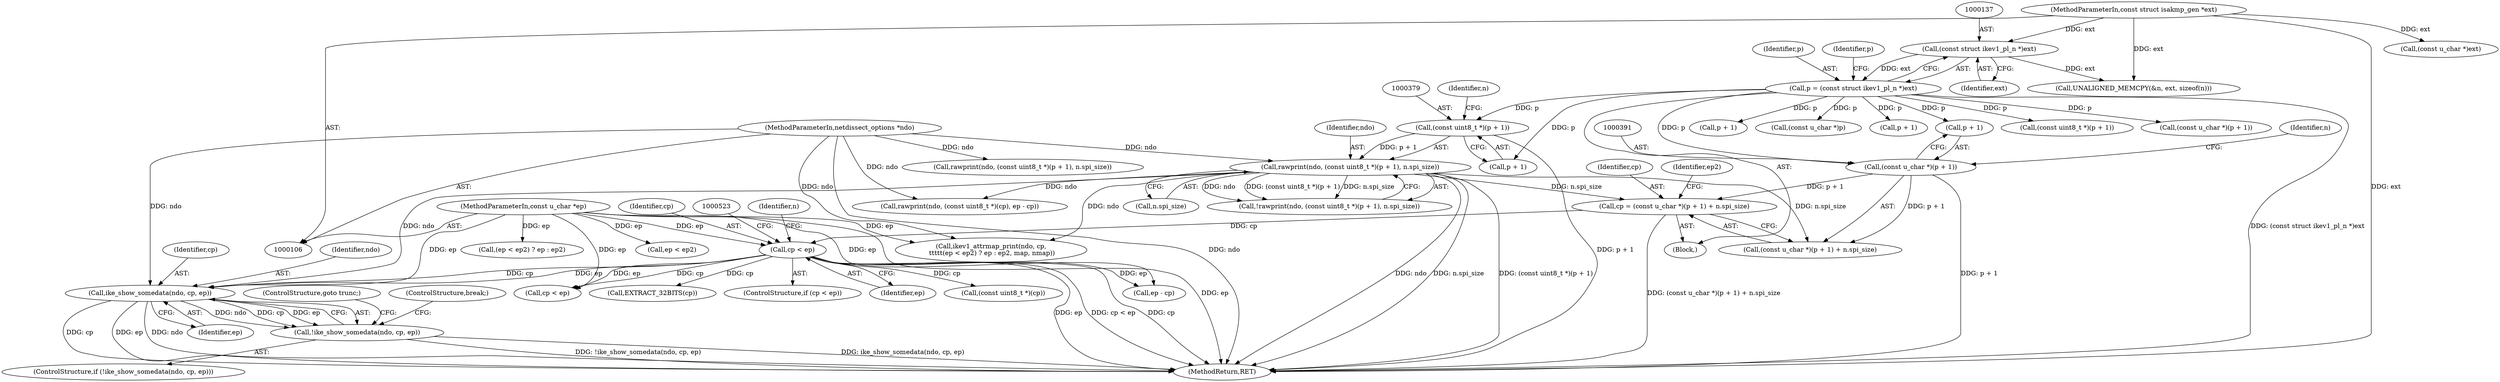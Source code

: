 digraph "0_tcpdump_c2ef693866beae071a24b45c49f9674af1df4028@pointer" {
"1000514" [label="(Call,ike_show_somedata(ndo, cp, ep))"];
"1000376" [label="(Call,rawprint(ndo, (const uint8_t *)(p + 1), n.spi_size))"];
"1000107" [label="(MethodParameterIn,netdissect_options *ndo)"];
"1000378" [label="(Call,(const uint8_t *)(p + 1))"];
"1000134" [label="(Call,p = (const struct ikev1_pl_n *)ext)"];
"1000136" [label="(Call,(const struct ikev1_pl_n *)ext)"];
"1000109" [label="(MethodParameterIn,const struct isakmp_gen *ext)"];
"1000406" [label="(Call,cp < ep)"];
"1000387" [label="(Call,cp = (const u_char *)(p + 1) + n.spi_size)"];
"1000390" [label="(Call,(const u_char *)(p + 1))"];
"1000111" [label="(MethodParameterIn,const u_char *ep)"];
"1000513" [label="(Call,!ike_show_somedata(ndo, cp, ep))"];
"1000383" [label="(Call,n.spi_size)"];
"1000519" [label="(ControlStructure,break;)"];
"1000138" [label="(Identifier,ext)"];
"1000513" [label="(Call,!ike_show_somedata(ndo, cp, ep))"];
"1000413" [label="(Identifier,n)"];
"1000451" [label="(Call,ep < ep2)"];
"1000502" [label="(Call,ep - cp)"];
"1000517" [label="(Identifier,ep)"];
"1000107" [label="(MethodParameterIn,netdissect_options *ndo)"];
"1000438" [label="(Call,cp < ep)"];
"1000450" [label="(Call,(ep < ep2) ? ep : ep2)"];
"1000522" [label="(Call,(const u_char *)ext)"];
"1000516" [label="(Identifier,cp)"];
"1000255" [label="(Call,p + 1)"];
"1000536" [label="(MethodReturn,RET)"];
"1000399" [label="(Identifier,ep2)"];
"1000380" [label="(Call,p + 1)"];
"1000512" [label="(ControlStructure,if (!ike_show_somedata(ndo, cp, ep)))"];
"1000251" [label="(Call,rawprint(ndo, (const uint8_t *)(p + 1), n.spi_size))"];
"1000401" [label="(Call,(const u_char *)p)"];
"1000266" [label="(Call,p + 1)"];
"1000375" [label="(Call,!rawprint(ndo, (const uint8_t *)(p + 1), n.spi_size))"];
"1000515" [label="(Identifier,ndo)"];
"1000116" [label="(Block,)"];
"1000474" [label="(Call,EXTRACT_32BITS(cp))"];
"1000378" [label="(Call,(const uint8_t *)(p + 1))"];
"1000135" [label="(Identifier,p)"];
"1000407" [label="(Identifier,cp)"];
"1000376" [label="(Call,rawprint(ndo, (const uint8_t *)(p + 1), n.spi_size))"];
"1000111" [label="(MethodParameterIn,const u_char *ep)"];
"1000388" [label="(Identifier,cp)"];
"1000390" [label="(Call,(const u_char *)(p + 1))"];
"1000136" [label="(Call,(const struct ikev1_pl_n *)ext)"];
"1000253" [label="(Call,(const uint8_t *)(p + 1))"];
"1000518" [label="(ControlStructure,goto trunc;)"];
"1000497" [label="(Call,rawprint(ndo, (const uint8_t *)(cp), ep - cp))"];
"1000264" [label="(Call,(const u_char *)(p + 1))"];
"1000514" [label="(Call,ike_show_somedata(ndo, cp, ep))"];
"1000384" [label="(Identifier,n)"];
"1000142" [label="(Call,UNALIGNED_MEMCPY(&n, ext, sizeof(n)))"];
"1000406" [label="(Call,cp < ep)"];
"1000377" [label="(Identifier,ndo)"];
"1000392" [label="(Call,p + 1)"];
"1000109" [label="(MethodParameterIn,const struct isakmp_gen *ext)"];
"1000405" [label="(ControlStructure,if (cp < ep))"];
"1000408" [label="(Identifier,ep)"];
"1000141" [label="(Identifier,p)"];
"1000387" [label="(Call,cp = (const u_char *)(p + 1) + n.spi_size)"];
"1000447" [label="(Call,ikev1_attrmap_print(ndo, cp,\n \t\t\t\t\t(ep < ep2) ? ep : ep2, map, nmap))"];
"1000396" [label="(Identifier,n)"];
"1000389" [label="(Call,(const u_char *)(p + 1) + n.spi_size)"];
"1000499" [label="(Call,(const uint8_t *)(cp))"];
"1000134" [label="(Call,p = (const struct ikev1_pl_n *)ext)"];
"1000514" -> "1000513"  [label="AST: "];
"1000514" -> "1000517"  [label="CFG: "];
"1000515" -> "1000514"  [label="AST: "];
"1000516" -> "1000514"  [label="AST: "];
"1000517" -> "1000514"  [label="AST: "];
"1000513" -> "1000514"  [label="CFG: "];
"1000514" -> "1000536"  [label="DDG: ndo"];
"1000514" -> "1000536"  [label="DDG: cp"];
"1000514" -> "1000536"  [label="DDG: ep"];
"1000514" -> "1000513"  [label="DDG: ndo"];
"1000514" -> "1000513"  [label="DDG: cp"];
"1000514" -> "1000513"  [label="DDG: ep"];
"1000376" -> "1000514"  [label="DDG: ndo"];
"1000107" -> "1000514"  [label="DDG: ndo"];
"1000406" -> "1000514"  [label="DDG: cp"];
"1000406" -> "1000514"  [label="DDG: ep"];
"1000111" -> "1000514"  [label="DDG: ep"];
"1000376" -> "1000375"  [label="AST: "];
"1000376" -> "1000383"  [label="CFG: "];
"1000377" -> "1000376"  [label="AST: "];
"1000378" -> "1000376"  [label="AST: "];
"1000383" -> "1000376"  [label="AST: "];
"1000375" -> "1000376"  [label="CFG: "];
"1000376" -> "1000536"  [label="DDG: ndo"];
"1000376" -> "1000536"  [label="DDG: n.spi_size"];
"1000376" -> "1000536"  [label="DDG: (const uint8_t *)(p + 1)"];
"1000376" -> "1000375"  [label="DDG: ndo"];
"1000376" -> "1000375"  [label="DDG: (const uint8_t *)(p + 1)"];
"1000376" -> "1000375"  [label="DDG: n.spi_size"];
"1000107" -> "1000376"  [label="DDG: ndo"];
"1000378" -> "1000376"  [label="DDG: p + 1"];
"1000376" -> "1000387"  [label="DDG: n.spi_size"];
"1000376" -> "1000389"  [label="DDG: n.spi_size"];
"1000376" -> "1000447"  [label="DDG: ndo"];
"1000376" -> "1000497"  [label="DDG: ndo"];
"1000107" -> "1000106"  [label="AST: "];
"1000107" -> "1000536"  [label="DDG: ndo"];
"1000107" -> "1000251"  [label="DDG: ndo"];
"1000107" -> "1000447"  [label="DDG: ndo"];
"1000107" -> "1000497"  [label="DDG: ndo"];
"1000378" -> "1000380"  [label="CFG: "];
"1000379" -> "1000378"  [label="AST: "];
"1000380" -> "1000378"  [label="AST: "];
"1000384" -> "1000378"  [label="CFG: "];
"1000378" -> "1000536"  [label="DDG: p + 1"];
"1000134" -> "1000378"  [label="DDG: p"];
"1000134" -> "1000116"  [label="AST: "];
"1000134" -> "1000136"  [label="CFG: "];
"1000135" -> "1000134"  [label="AST: "];
"1000136" -> "1000134"  [label="AST: "];
"1000141" -> "1000134"  [label="CFG: "];
"1000134" -> "1000536"  [label="DDG: (const struct ikev1_pl_n *)ext"];
"1000136" -> "1000134"  [label="DDG: ext"];
"1000134" -> "1000253"  [label="DDG: p"];
"1000134" -> "1000255"  [label="DDG: p"];
"1000134" -> "1000264"  [label="DDG: p"];
"1000134" -> "1000266"  [label="DDG: p"];
"1000134" -> "1000380"  [label="DDG: p"];
"1000134" -> "1000390"  [label="DDG: p"];
"1000134" -> "1000392"  [label="DDG: p"];
"1000134" -> "1000401"  [label="DDG: p"];
"1000136" -> "1000138"  [label="CFG: "];
"1000137" -> "1000136"  [label="AST: "];
"1000138" -> "1000136"  [label="AST: "];
"1000109" -> "1000136"  [label="DDG: ext"];
"1000136" -> "1000142"  [label="DDG: ext"];
"1000109" -> "1000106"  [label="AST: "];
"1000109" -> "1000536"  [label="DDG: ext"];
"1000109" -> "1000142"  [label="DDG: ext"];
"1000109" -> "1000522"  [label="DDG: ext"];
"1000406" -> "1000405"  [label="AST: "];
"1000406" -> "1000408"  [label="CFG: "];
"1000407" -> "1000406"  [label="AST: "];
"1000408" -> "1000406"  [label="AST: "];
"1000413" -> "1000406"  [label="CFG: "];
"1000523" -> "1000406"  [label="CFG: "];
"1000406" -> "1000536"  [label="DDG: cp"];
"1000406" -> "1000536"  [label="DDG: ep"];
"1000406" -> "1000536"  [label="DDG: cp < ep"];
"1000387" -> "1000406"  [label="DDG: cp"];
"1000111" -> "1000406"  [label="DDG: ep"];
"1000406" -> "1000438"  [label="DDG: cp"];
"1000406" -> "1000438"  [label="DDG: ep"];
"1000406" -> "1000474"  [label="DDG: cp"];
"1000406" -> "1000499"  [label="DDG: cp"];
"1000406" -> "1000502"  [label="DDG: ep"];
"1000387" -> "1000116"  [label="AST: "];
"1000387" -> "1000389"  [label="CFG: "];
"1000388" -> "1000387"  [label="AST: "];
"1000389" -> "1000387"  [label="AST: "];
"1000399" -> "1000387"  [label="CFG: "];
"1000387" -> "1000536"  [label="DDG: (const u_char *)(p + 1) + n.spi_size"];
"1000390" -> "1000387"  [label="DDG: p + 1"];
"1000390" -> "1000389"  [label="AST: "];
"1000390" -> "1000392"  [label="CFG: "];
"1000391" -> "1000390"  [label="AST: "];
"1000392" -> "1000390"  [label="AST: "];
"1000396" -> "1000390"  [label="CFG: "];
"1000390" -> "1000536"  [label="DDG: p + 1"];
"1000390" -> "1000389"  [label="DDG: p + 1"];
"1000111" -> "1000106"  [label="AST: "];
"1000111" -> "1000536"  [label="DDG: ep"];
"1000111" -> "1000438"  [label="DDG: ep"];
"1000111" -> "1000447"  [label="DDG: ep"];
"1000111" -> "1000451"  [label="DDG: ep"];
"1000111" -> "1000450"  [label="DDG: ep"];
"1000111" -> "1000502"  [label="DDG: ep"];
"1000513" -> "1000512"  [label="AST: "];
"1000518" -> "1000513"  [label="CFG: "];
"1000519" -> "1000513"  [label="CFG: "];
"1000513" -> "1000536"  [label="DDG: !ike_show_somedata(ndo, cp, ep)"];
"1000513" -> "1000536"  [label="DDG: ike_show_somedata(ndo, cp, ep)"];
}
